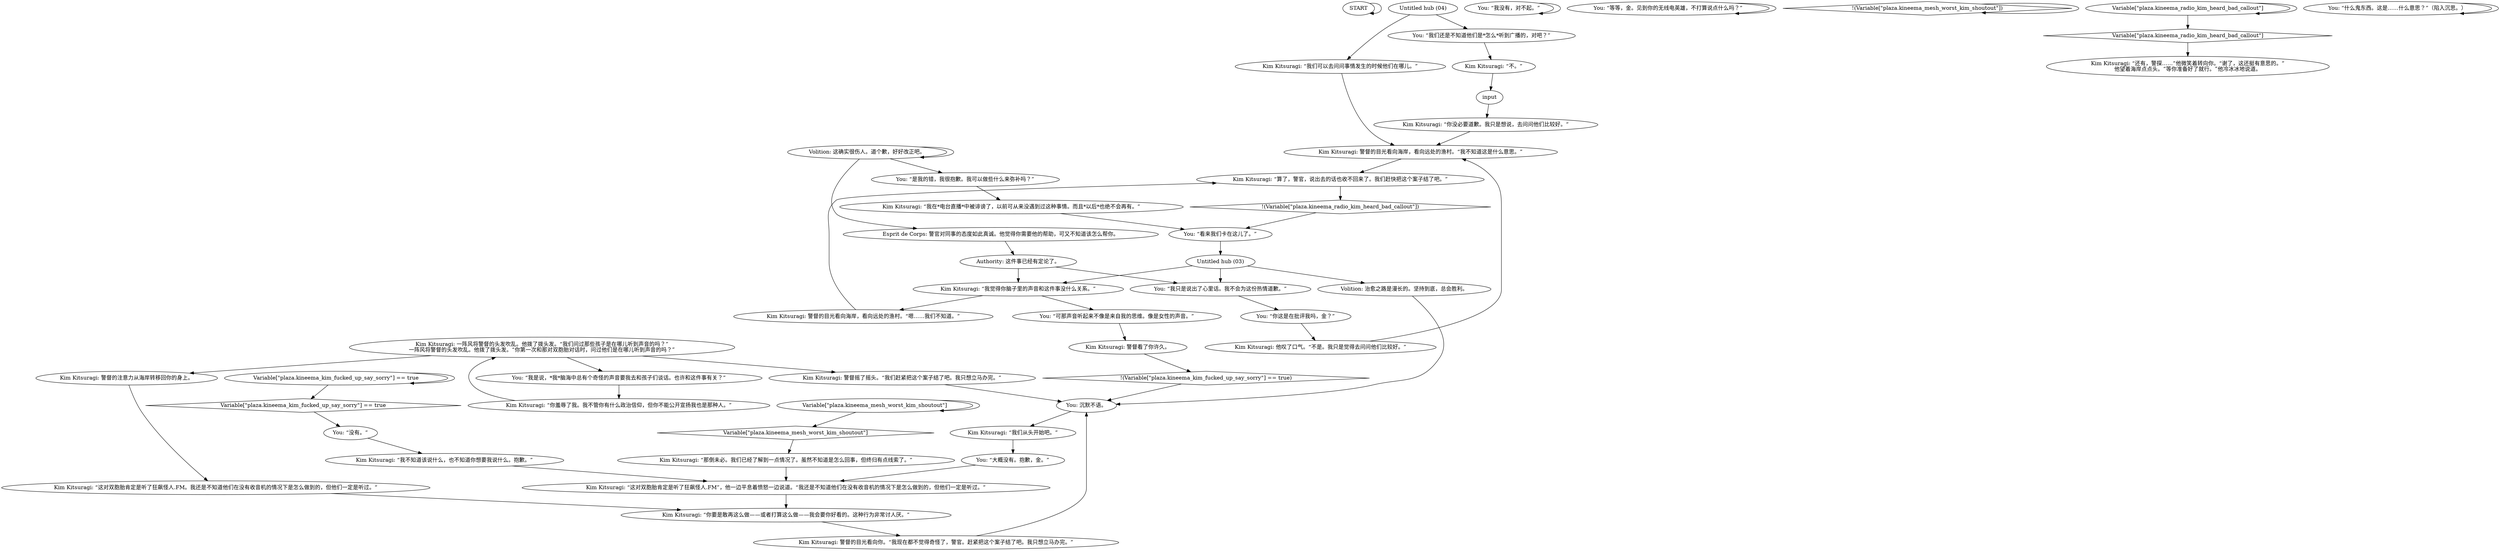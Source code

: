 # KIM SWITCH / SPOKE TO SPEEDFREAKS
# Speedfreaks FM confirmed that the kids heard the Speedfreaks. He doesn't know what that means or how it relates to your case, but suggests you go back to the FELD Mural.
# ==================================================
digraph G {
	  0 [label="START"];
	  1 [label="input"];
	  2 [label="Authority: 这件事已经有定论了。"];
	  3 [label="Kim Kitsuragi: “我不知道该说什么，也不知道你想要我说什么。抱歉。”"];
	  4 [label="Kim Kitsuragi: “我们可以去问问事情发生的时候他们在哪儿。”"];
	  5 [label="You: “我是说，*我*脑海中总有个奇怪的声音要我去和孩子们谈话。也许和这件事有关？”"];
	  6 [label="You: “我没有，对不起。”"];
	  7 [label="Kim Kitsuragi: “你没必要道歉。我只是想说，去问问他们比较好。”"];
	  8 [label="Kim Kitsuragi: “我们从头开始吧。”"];
	  9 [label="Kim Kitsuragi: 警督摇了摇头。“我们赶紧把这个案子结了吧。我只想立马办完。”"];
	  10 [label="You: “没有。”"];
	  11 [label="Volition: 治愈之路是漫长的。坚持到底，总会胜利。"];
	  12 [label="You: “等等，金。见到你的无线电英雄，不打算说点什么吗？”"];
	  13 [label="Kim Kitsuragi: “不。”"];
	  14 [label="Kim Kitsuragi: 警督的目光看向海岸，看向远处的渔村。“嗯……我们不知道。”"];
	  15 [label="You: “可那声音听起来不像是来自我的思维。像是女性的声音。”"];
	  16 [label="You: “大概没有。抱歉，金。”"];
	  17 [label="Variable[\"plaza.kineema_mesh_worst_kim_shoutout\"]"];
	  18 [label="Variable[\"plaza.kineema_mesh_worst_kim_shoutout\"]", shape=diamond];
	  19 [label="!(Variable[\"plaza.kineema_mesh_worst_kim_shoutout\"])", shape=diamond];
	  20 [label="Kim Kitsuragi: “这对双胞胎肯定是听了狂飙怪人.FM。我还是不知道他们在没有收音机的情况下是怎么做到的，但他们一定是听过。”"];
	  21 [label="Kim Kitsuragi: “那倒未必。我们已经了解到一点情况了。虽然不知道是怎么回事，但终归有点线索了。”"];
	  22 [label="Kim Kitsuragi: “你羞辱了我。我不管你有什么政治信仰，但你不能公开宣扬我也是那种人。”"];
	  23 [label="Kim Kitsuragi: “我觉得你脑子里的声音和这件事没什么关系。”"];
	  24 [label="You: “我们还是不知道他们是*怎么*听到广播的，对吧？”"];
	  25 [label="You: “看来我们卡在这儿了。”"];
	  26 [label="Kim Kitsuragi: “你要是敢再这么做——或者打算这么做——我会要你好看的。这种行为非常讨人厌。”"];
	  27 [label="Untitled hub (03)"];
	  28 [label="Kim Kitsuragi: 警督的注意力从海岸转移回你的身上。"];
	  29 [label="You: “你这是在批评我吗，金？”"];
	  30 [label="Kim Kitsuragi: 警督的目光看向你。“我现在都不觉得奇怪了，警官。赶紧把这个案子结了吧。我只想立马办完。”"];
	  31 [label="Volition: 这确实很伤人。道个歉，好好改正吧。"];
	  32 [label="You: 沉默不语。"];
	  33 [label="Kim Kitsuragi: “这对双胞胎肯定是听了狂飙怪人.FM”，他一边平息着愤怒一边说道。“我还是不知道他们在没有收音机的情况下是怎么做到的，但他们一定是听过。”"];
	  34 [label="Kim Kitsuragi: 一阵风将警督的头发吹乱。他拨了拨头发。“我们问过那些孩子是在哪儿听到声音的吗？”\n一阵风将警督的头发吹乱。他拨了拨头发。“你第一次和那对双胞胎对话时，问过他们是在哪儿听到声音的吗？”"];
	  35 [label="Variable[\"plaza.kineema_radio_kim_heard_bad_callout\"]"];
	  36 [label="Variable[\"plaza.kineema_radio_kim_heard_bad_callout\"]", shape=diamond];
	  37 [label="!(Variable[\"plaza.kineema_radio_kim_heard_bad_callout\"])", shape=diamond];
	  38 [label="Variable[\"plaza.kineema_kim_fucked_up_say_sorry\"] == true"];
	  39 [label="Variable[\"plaza.kineema_kim_fucked_up_say_sorry\"] == true", shape=diamond];
	  40 [label="!(Variable[\"plaza.kineema_kim_fucked_up_say_sorry\"] == true)", shape=diamond];
	  41 [label="Esprit de Corps: 警官对同事的态度如此真诚。他觉得你需要他的帮助，可又不知道该怎么帮你。"];
	  42 [label="You: “我只是说出了心里话。我不会为这份热情道歉。”"];
	  43 [label="You: “什么鬼东西。这是……什么意思？”（陷入沉思。）"];
	  44 [label="Kim Kitsuragi: 警督的目光看向海岸，看向远处的渔村。“我不知道这是什么意思。”"];
	  45 [label="Kim Kitsuragi: “还有，警探……”他微笑着转向你。“谢了，这还挺有意思的。”\n他望着海岸点点头。“等你准备好了就行。”他冷冰冰地说道。"];
	  46 [label="Kim Kitsuragi: “我在*电台直播*中被诽谤了，以前可从来没遇到过这种事情。而且*以后*也绝不会再有。”"];
	  47 [label="Kim Kitsuragi: “算了，警官，说出去的话也收不回来了。我们赶快把这个案子结了吧。”"];
	  48 [label="Untitled hub (04)"];
	  49 [label="You: “是我的错，我很抱歉。我可以做些什么来弥补吗？”"];
	  50 [label="Kim Kitsuragi: 警督看了你许久。"];
	  51 [label="Kim Kitsuragi: 他叹了口气。“不是。我只是觉得去问问他们比较好。”"];
	  0 -> 0
	  1 -> 7
	  2 -> 42
	  2 -> 23
	  3 -> 33
	  4 -> 44
	  5 -> 22
	  6 -> 6
	  7 -> 44
	  8 -> 16
	  9 -> 32
	  10 -> 3
	  11 -> 32
	  12 -> 12
	  13 -> 1
	  14 -> 47
	  15 -> 50
	  16 -> 33
	  17 -> 17
	  17 -> 18
	  18 -> 21
	  19 -> 19
	  20 -> 26
	  21 -> 33
	  22 -> 34
	  23 -> 14
	  23 -> 15
	  24 -> 13
	  25 -> 27
	  26 -> 30
	  27 -> 42
	  27 -> 11
	  27 -> 23
	  28 -> 20
	  29 -> 51
	  30 -> 32
	  31 -> 49
	  31 -> 31
	  31 -> 41
	  32 -> 8
	  33 -> 26
	  34 -> 9
	  34 -> 28
	  34 -> 5
	  35 -> 35
	  35 -> 36
	  36 -> 45
	  37 -> 25
	  38 -> 38
	  38 -> 39
	  39 -> 10
	  40 -> 32
	  41 -> 2
	  42 -> 29
	  43 -> 43
	  44 -> 47
	  46 -> 25
	  47 -> 37
	  48 -> 24
	  48 -> 4
	  49 -> 46
	  50 -> 40
	  51 -> 44
}

